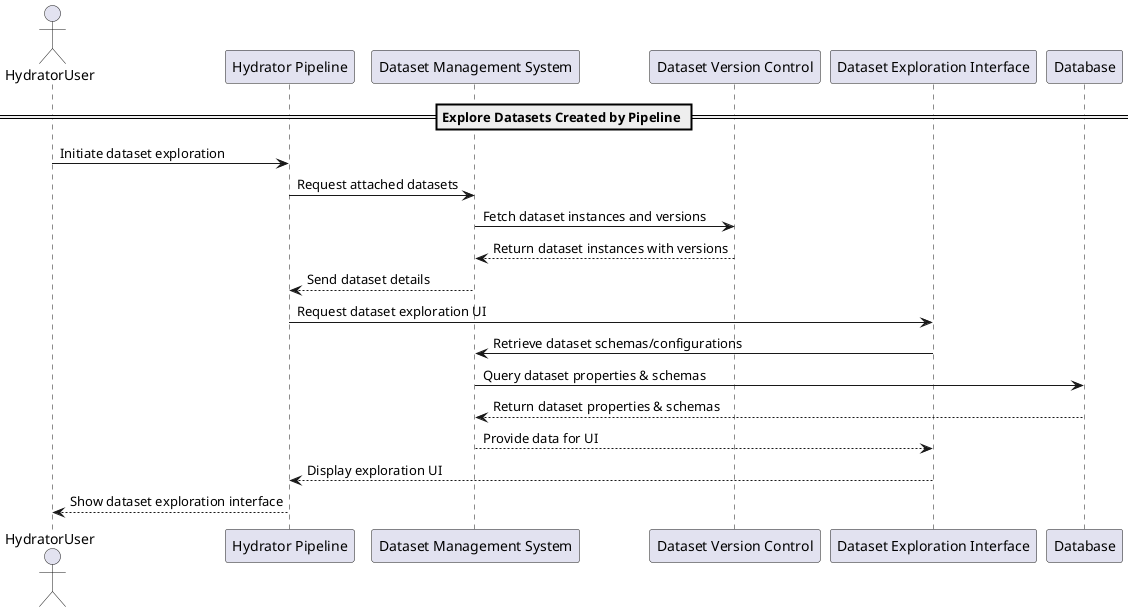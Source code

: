 @startuml
actor HydratorUser as user
participant "Hydrator Pipeline" as pipeline
participant "Dataset Management System" as DMS
participant "Dataset Version Control" as DVC
participant "Dataset Exploration Interface" as DEI
participant Database as DB

== Explore Datasets Created by Pipeline ==
user -> pipeline: Initiate dataset exploration
pipeline -> DMS: Request attached datasets
DMS -> DVC: Fetch dataset instances and versions
DVC --> DMS: Return dataset instances with versions
DMS --> pipeline: Send dataset details
pipeline -> DEI: Request dataset exploration UI
DEI -> DMS: Retrieve dataset schemas/configurations
DMS -> DB: Query dataset properties & schemas
DB --> DMS: Return dataset properties & schemas
DMS --> DEI: Provide data for UI
DEI --> pipeline: Display exploration UI
pipeline --> user: Show dataset exploration interface

@enduml